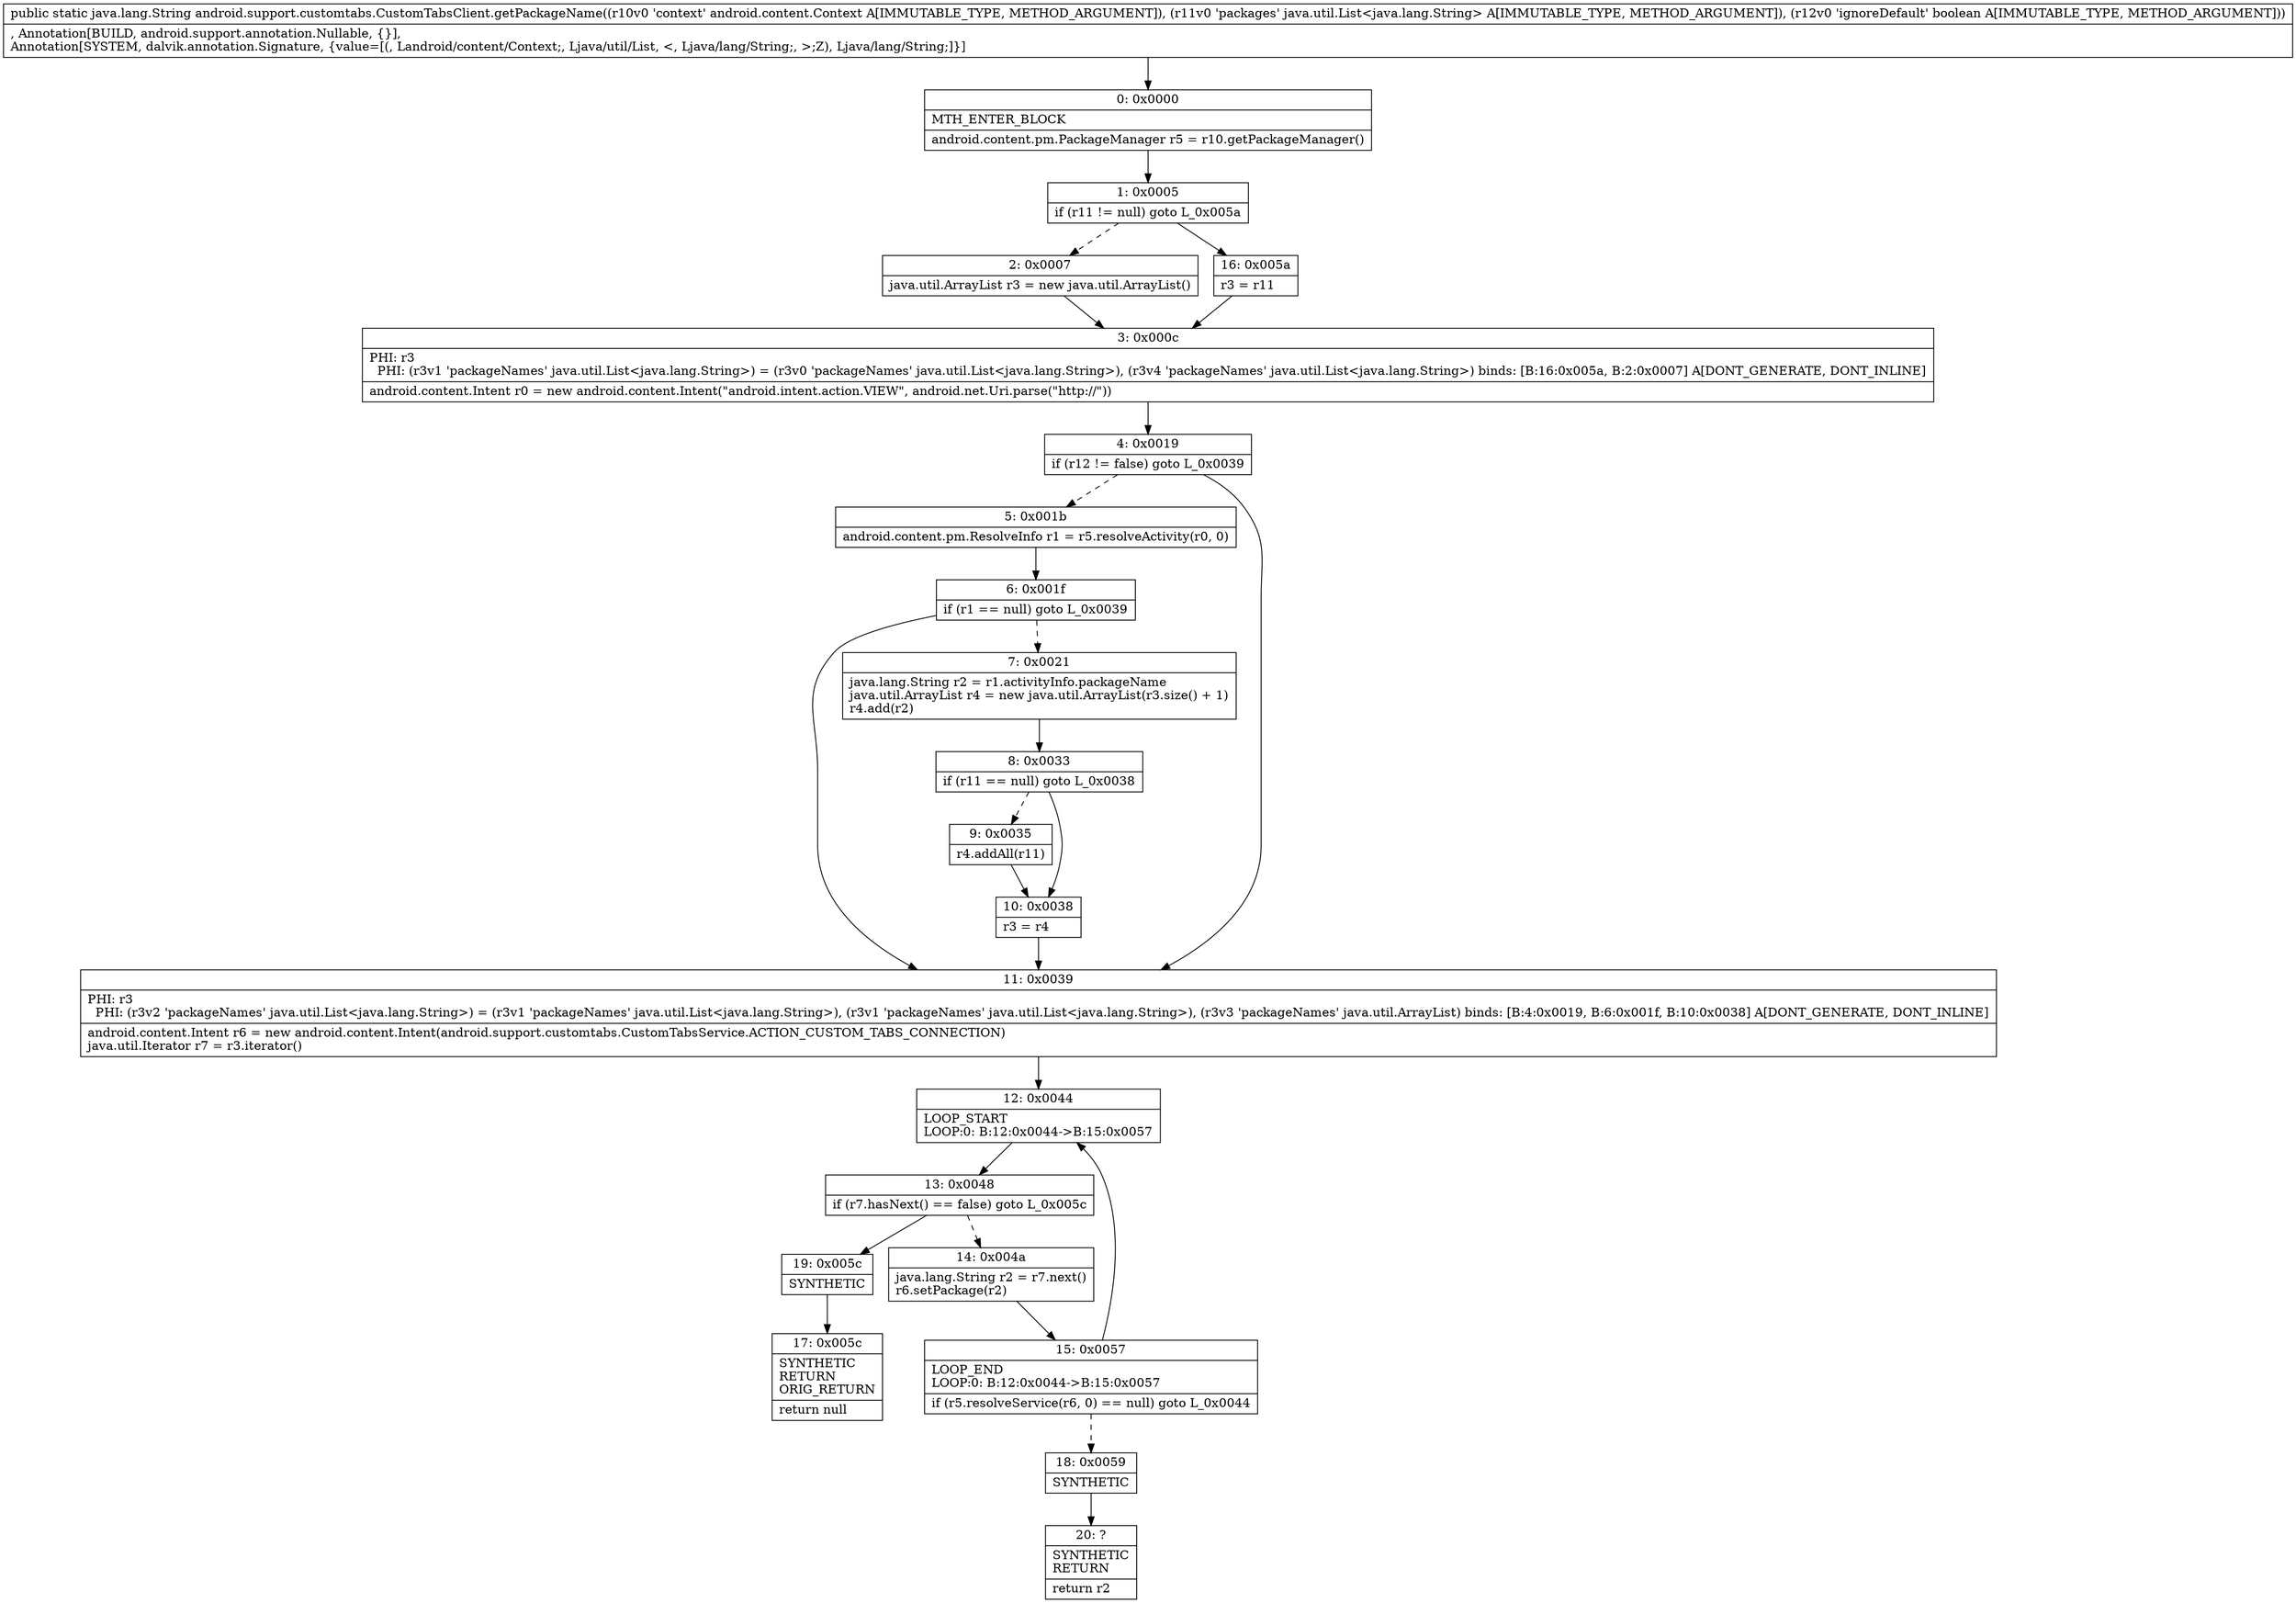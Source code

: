 digraph "CFG forandroid.support.customtabs.CustomTabsClient.getPackageName(Landroid\/content\/Context;Ljava\/util\/List;Z)Ljava\/lang\/String;" {
Node_0 [shape=record,label="{0\:\ 0x0000|MTH_ENTER_BLOCK\l|android.content.pm.PackageManager r5 = r10.getPackageManager()\l}"];
Node_1 [shape=record,label="{1\:\ 0x0005|if (r11 != null) goto L_0x005a\l}"];
Node_2 [shape=record,label="{2\:\ 0x0007|java.util.ArrayList r3 = new java.util.ArrayList()\l}"];
Node_3 [shape=record,label="{3\:\ 0x000c|PHI: r3 \l  PHI: (r3v1 'packageNames' java.util.List\<java.lang.String\>) = (r3v0 'packageNames' java.util.List\<java.lang.String\>), (r3v4 'packageNames' java.util.List\<java.lang.String\>) binds: [B:16:0x005a, B:2:0x0007] A[DONT_GENERATE, DONT_INLINE]\l|android.content.Intent r0 = new android.content.Intent(\"android.intent.action.VIEW\", android.net.Uri.parse(\"http:\/\/\"))\l}"];
Node_4 [shape=record,label="{4\:\ 0x0019|if (r12 != false) goto L_0x0039\l}"];
Node_5 [shape=record,label="{5\:\ 0x001b|android.content.pm.ResolveInfo r1 = r5.resolveActivity(r0, 0)\l}"];
Node_6 [shape=record,label="{6\:\ 0x001f|if (r1 == null) goto L_0x0039\l}"];
Node_7 [shape=record,label="{7\:\ 0x0021|java.lang.String r2 = r1.activityInfo.packageName\ljava.util.ArrayList r4 = new java.util.ArrayList(r3.size() + 1)\lr4.add(r2)\l}"];
Node_8 [shape=record,label="{8\:\ 0x0033|if (r11 == null) goto L_0x0038\l}"];
Node_9 [shape=record,label="{9\:\ 0x0035|r4.addAll(r11)\l}"];
Node_10 [shape=record,label="{10\:\ 0x0038|r3 = r4\l}"];
Node_11 [shape=record,label="{11\:\ 0x0039|PHI: r3 \l  PHI: (r3v2 'packageNames' java.util.List\<java.lang.String\>) = (r3v1 'packageNames' java.util.List\<java.lang.String\>), (r3v1 'packageNames' java.util.List\<java.lang.String\>), (r3v3 'packageNames' java.util.ArrayList) binds: [B:4:0x0019, B:6:0x001f, B:10:0x0038] A[DONT_GENERATE, DONT_INLINE]\l|android.content.Intent r6 = new android.content.Intent(android.support.customtabs.CustomTabsService.ACTION_CUSTOM_TABS_CONNECTION)\ljava.util.Iterator r7 = r3.iterator()\l}"];
Node_12 [shape=record,label="{12\:\ 0x0044|LOOP_START\lLOOP:0: B:12:0x0044\-\>B:15:0x0057\l}"];
Node_13 [shape=record,label="{13\:\ 0x0048|if (r7.hasNext() == false) goto L_0x005c\l}"];
Node_14 [shape=record,label="{14\:\ 0x004a|java.lang.String r2 = r7.next()\lr6.setPackage(r2)\l}"];
Node_15 [shape=record,label="{15\:\ 0x0057|LOOP_END\lLOOP:0: B:12:0x0044\-\>B:15:0x0057\l|if (r5.resolveService(r6, 0) == null) goto L_0x0044\l}"];
Node_16 [shape=record,label="{16\:\ 0x005a|r3 = r11\l}"];
Node_17 [shape=record,label="{17\:\ 0x005c|SYNTHETIC\lRETURN\lORIG_RETURN\l|return null\l}"];
Node_18 [shape=record,label="{18\:\ 0x0059|SYNTHETIC\l}"];
Node_19 [shape=record,label="{19\:\ 0x005c|SYNTHETIC\l}"];
Node_20 [shape=record,label="{20\:\ ?|SYNTHETIC\lRETURN\l|return r2\l}"];
MethodNode[shape=record,label="{public static java.lang.String android.support.customtabs.CustomTabsClient.getPackageName((r10v0 'context' android.content.Context A[IMMUTABLE_TYPE, METHOD_ARGUMENT]), (r11v0 'packages' java.util.List\<java.lang.String\> A[IMMUTABLE_TYPE, METHOD_ARGUMENT]), (r12v0 'ignoreDefault' boolean A[IMMUTABLE_TYPE, METHOD_ARGUMENT]))  | , Annotation[BUILD, android.support.annotation.Nullable, \{\}], \lAnnotation[SYSTEM, dalvik.annotation.Signature, \{value=[(, Landroid\/content\/Context;, Ljava\/util\/List, \<, Ljava\/lang\/String;, \>;Z), Ljava\/lang\/String;]\}]\l}"];
MethodNode -> Node_0;
Node_0 -> Node_1;
Node_1 -> Node_2[style=dashed];
Node_1 -> Node_16;
Node_2 -> Node_3;
Node_3 -> Node_4;
Node_4 -> Node_5[style=dashed];
Node_4 -> Node_11;
Node_5 -> Node_6;
Node_6 -> Node_7[style=dashed];
Node_6 -> Node_11;
Node_7 -> Node_8;
Node_8 -> Node_9[style=dashed];
Node_8 -> Node_10;
Node_9 -> Node_10;
Node_10 -> Node_11;
Node_11 -> Node_12;
Node_12 -> Node_13;
Node_13 -> Node_14[style=dashed];
Node_13 -> Node_19;
Node_14 -> Node_15;
Node_15 -> Node_12;
Node_15 -> Node_18[style=dashed];
Node_16 -> Node_3;
Node_18 -> Node_20;
Node_19 -> Node_17;
}

